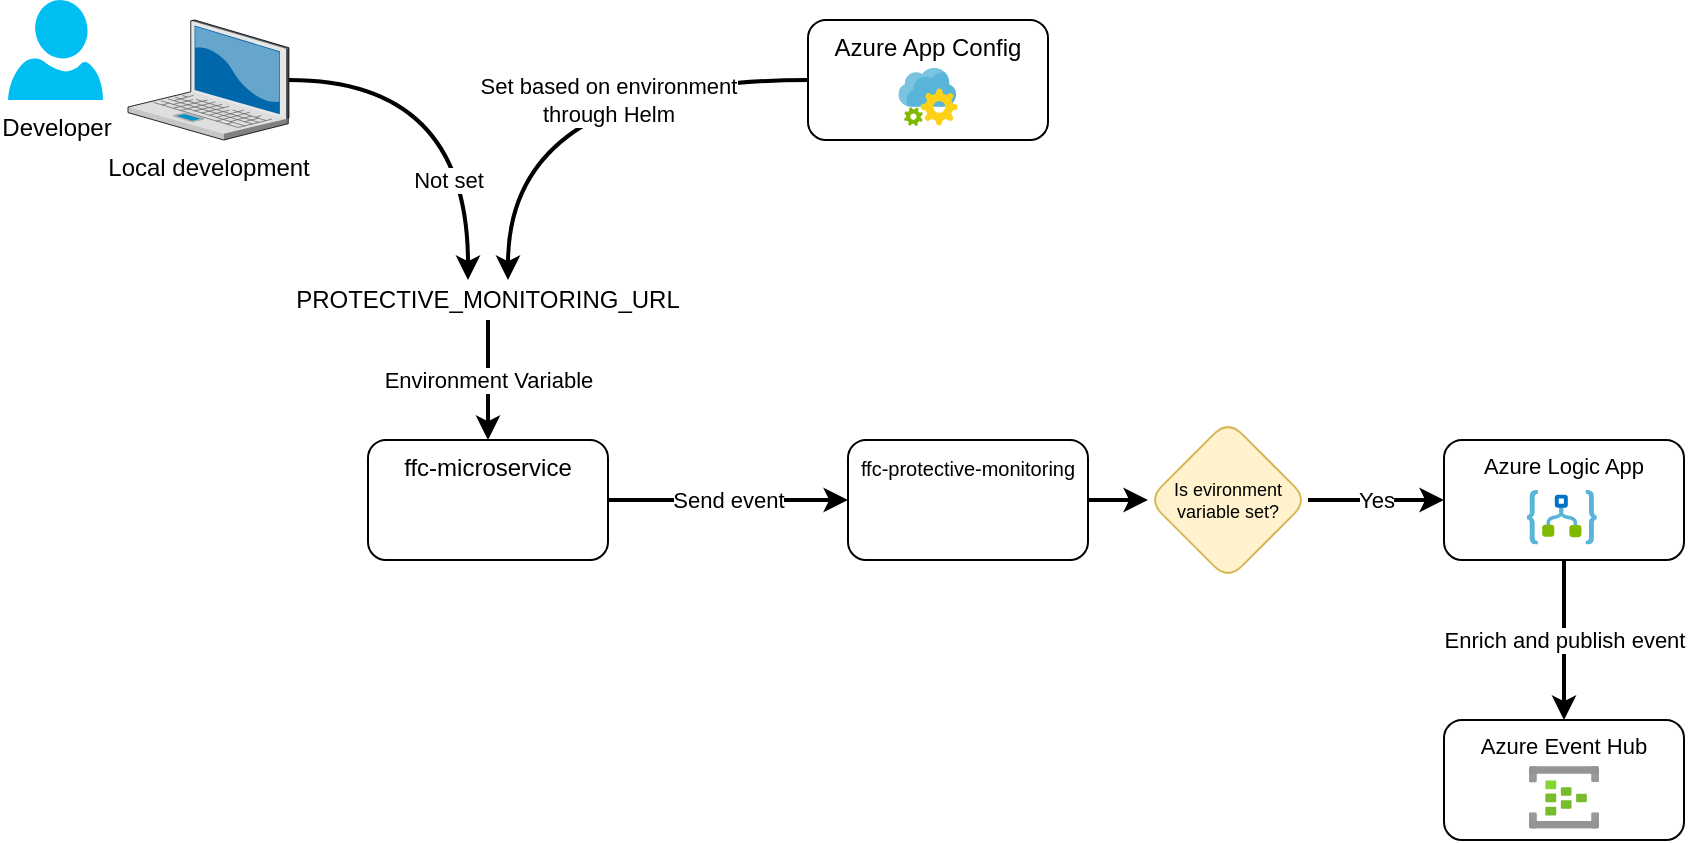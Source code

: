 <mxfile version="14.3.2" type="github">
  <diagram id="oyopK26iYF86LUZck6Hh" name="Page-1">
    <mxGraphModel dx="1422" dy="762" grid="1" gridSize="10" guides="1" tooltips="1" connect="1" arrows="1" fold="1" page="1" pageScale="1" pageWidth="827" pageHeight="1169" math="0" shadow="0">
      <root>
        <mxCell id="0" />
        <mxCell id="1" parent="0" />
        <mxCell id="rAvEq29Ckbkx6i7ZEFiu-17" value="" style="edgeStyle=orthogonalEdgeStyle;curved=1;rounded=0;orthogonalLoop=1;jettySize=auto;html=1;strokeWidth=2;" edge="1" parent="1" source="rAvEq29Ckbkx6i7ZEFiu-1" target="rAvEq29Ckbkx6i7ZEFiu-16">
          <mxGeometry relative="1" as="geometry" />
        </mxCell>
        <mxCell id="rAvEq29Ckbkx6i7ZEFiu-1" value="&lt;font style=&quot;font-size: 10px&quot;&gt;ffc-protective-monitoring&lt;/font&gt;" style="rounded=1;whiteSpace=wrap;html=1;verticalAlign=top;" vertex="1" parent="1">
          <mxGeometry x="460" y="260" width="120" height="60" as="geometry" />
        </mxCell>
        <mxCell id="rAvEq29Ckbkx6i7ZEFiu-3" value="" style="shape=image;html=1;verticalAlign=top;verticalLabelPosition=bottom;labelBackgroundColor=#ffffff;imageAspect=0;aspect=fixed;image=https://cdn0.iconfinder.com/data/icons/logos-21/40/NPM-128.png" vertex="1" parent="1">
          <mxGeometry x="500" y="282" width="38" height="38" as="geometry" />
        </mxCell>
        <mxCell id="rAvEq29Ckbkx6i7ZEFiu-6" value="Send event" style="edgeStyle=orthogonalEdgeStyle;rounded=0;orthogonalLoop=1;jettySize=auto;html=1;entryX=0;entryY=0.5;entryDx=0;entryDy=0;strokeWidth=2;" edge="1" parent="1" source="rAvEq29Ckbkx6i7ZEFiu-4" target="rAvEq29Ckbkx6i7ZEFiu-1">
          <mxGeometry relative="1" as="geometry" />
        </mxCell>
        <mxCell id="rAvEq29Ckbkx6i7ZEFiu-4" value="ffc-microservice" style="rounded=1;whiteSpace=wrap;html=1;verticalAlign=top;" vertex="1" parent="1">
          <mxGeometry x="220" y="260" width="120" height="60" as="geometry" />
        </mxCell>
        <mxCell id="rAvEq29Ckbkx6i7ZEFiu-5" value="" style="shape=image;html=1;verticalAlign=top;verticalLabelPosition=bottom;labelBackgroundColor=#ffffff;imageAspect=0;aspect=fixed;image=https://cdn4.iconfinder.com/data/icons/logos-and-brands/512/233_Node_Js_logo-128.png" vertex="1" parent="1">
          <mxGeometry x="266" y="285" width="28" height="28" as="geometry" />
        </mxCell>
        <mxCell id="rAvEq29Ckbkx6i7ZEFiu-9" value="Environment Variable" style="edgeStyle=orthogonalEdgeStyle;rounded=0;orthogonalLoop=1;jettySize=auto;html=1;entryX=0.5;entryY=0;entryDx=0;entryDy=0;strokeWidth=2;" edge="1" parent="1" source="rAvEq29Ckbkx6i7ZEFiu-7" target="rAvEq29Ckbkx6i7ZEFiu-4">
          <mxGeometry relative="1" as="geometry" />
        </mxCell>
        <mxCell id="rAvEq29Ckbkx6i7ZEFiu-7" value="PROTECTIVE_MONITORING_URL" style="text;html=1;strokeColor=none;fillColor=none;align=center;verticalAlign=middle;whiteSpace=wrap;rounded=0;" vertex="1" parent="1">
          <mxGeometry x="260" y="180" width="40" height="20" as="geometry" />
        </mxCell>
        <mxCell id="rAvEq29Ckbkx6i7ZEFiu-12" value="Not set" style="edgeStyle=orthogonalEdgeStyle;rounded=0;orthogonalLoop=1;jettySize=auto;html=1;entryX=0.25;entryY=0;entryDx=0;entryDy=0;strokeWidth=2;curved=1;" edge="1" parent="1" source="rAvEq29Ckbkx6i7ZEFiu-11" target="rAvEq29Ckbkx6i7ZEFiu-7">
          <mxGeometry x="0.472" y="-10" relative="1" as="geometry">
            <mxPoint as="offset" />
          </mxGeometry>
        </mxCell>
        <mxCell id="rAvEq29Ckbkx6i7ZEFiu-11" value="Local development" style="verticalLabelPosition=bottom;aspect=fixed;html=1;verticalAlign=top;strokeColor=none;align=center;outlineConnect=0;shape=mxgraph.citrix.laptop_2;" vertex="1" parent="1">
          <mxGeometry x="100" y="50" width="80.46" height="60" as="geometry" />
        </mxCell>
        <mxCell id="rAvEq29Ckbkx6i7ZEFiu-15" value="Set based on environment&lt;br&gt;through Helm" style="edgeStyle=orthogonalEdgeStyle;curved=1;rounded=0;orthogonalLoop=1;jettySize=auto;html=1;entryX=0.75;entryY=0;entryDx=0;entryDy=0;strokeWidth=2;" edge="1" parent="1" source="rAvEq29Ckbkx6i7ZEFiu-13" target="rAvEq29Ckbkx6i7ZEFiu-7">
          <mxGeometry x="-0.2" y="10" relative="1" as="geometry">
            <mxPoint as="offset" />
          </mxGeometry>
        </mxCell>
        <mxCell id="rAvEq29Ckbkx6i7ZEFiu-13" value="Azure App Config" style="rounded=1;whiteSpace=wrap;html=1;verticalAlign=top;" vertex="1" parent="1">
          <mxGeometry x="440" y="50" width="120" height="60" as="geometry" />
        </mxCell>
        <mxCell id="rAvEq29Ckbkx6i7ZEFiu-14" value="" style="aspect=fixed;html=1;points=[];align=center;image;fontSize=12;image=img/lib/mscae/App_Configuration.svg;" vertex="1" parent="1">
          <mxGeometry x="485.2" y="74" width="29.59" height="29" as="geometry" />
        </mxCell>
        <mxCell id="rAvEq29Ckbkx6i7ZEFiu-23" value="Yes" style="edgeStyle=orthogonalEdgeStyle;curved=1;rounded=0;orthogonalLoop=1;jettySize=auto;html=1;strokeWidth=2;fontSize=11;" edge="1" parent="1" source="rAvEq29Ckbkx6i7ZEFiu-16" target="rAvEq29Ckbkx6i7ZEFiu-22">
          <mxGeometry relative="1" as="geometry">
            <mxPoint as="offset" />
          </mxGeometry>
        </mxCell>
        <mxCell id="rAvEq29Ckbkx6i7ZEFiu-16" value="Is evironment variable set?" style="rhombus;whiteSpace=wrap;html=1;rounded=1;verticalAlign=middle;fontSize=9;fillColor=#fff2cc;strokeColor=#d6b656;" vertex="1" parent="1">
          <mxGeometry x="610" y="250" width="80" height="80" as="geometry" />
        </mxCell>
        <mxCell id="rAvEq29Ckbkx6i7ZEFiu-19" value="Developer" style="verticalLabelPosition=bottom;html=1;verticalAlign=top;align=center;strokeColor=none;fillColor=#00BEF2;shape=mxgraph.azure.user;fontSize=12;" vertex="1" parent="1">
          <mxGeometry x="40" y="40" width="47.5" height="50" as="geometry" />
        </mxCell>
        <mxCell id="rAvEq29Ckbkx6i7ZEFiu-26" value="Enrich and publish event" style="edgeStyle=orthogonalEdgeStyle;curved=1;rounded=0;orthogonalLoop=1;jettySize=auto;html=1;strokeWidth=2;fontSize=11;" edge="1" parent="1" source="rAvEq29Ckbkx6i7ZEFiu-22" target="rAvEq29Ckbkx6i7ZEFiu-25">
          <mxGeometry relative="1" as="geometry" />
        </mxCell>
        <mxCell id="rAvEq29Ckbkx6i7ZEFiu-22" value="Azure Logic App" style="whiteSpace=wrap;html=1;rounded=1;fontSize=11;verticalAlign=top;" vertex="1" parent="1">
          <mxGeometry x="758" y="260" width="120" height="60" as="geometry" />
        </mxCell>
        <mxCell id="rAvEq29Ckbkx6i7ZEFiu-24" value="" style="aspect=fixed;html=1;points=[];align=center;image;fontSize=12;image=img/lib/mscae/Logic_Apps.svg;fillColor=none;" vertex="1" parent="1">
          <mxGeometry x="799.41" y="285" width="35" height="27.3" as="geometry" />
        </mxCell>
        <mxCell id="rAvEq29Ckbkx6i7ZEFiu-25" value="Azure Event Hub" style="whiteSpace=wrap;html=1;rounded=1;fontSize=11;verticalAlign=top;" vertex="1" parent="1">
          <mxGeometry x="758" y="400" width="120" height="60" as="geometry" />
        </mxCell>
        <mxCell id="rAvEq29Ckbkx6i7ZEFiu-27" value="" style="aspect=fixed;html=1;points=[];align=center;image;fontSize=12;image=img/lib/azure2/analytics/Event_Hubs.svg;fillColor=none;" vertex="1" parent="1">
          <mxGeometry x="800.5" y="423" width="35" height="31.34" as="geometry" />
        </mxCell>
      </root>
    </mxGraphModel>
  </diagram>
</mxfile>
